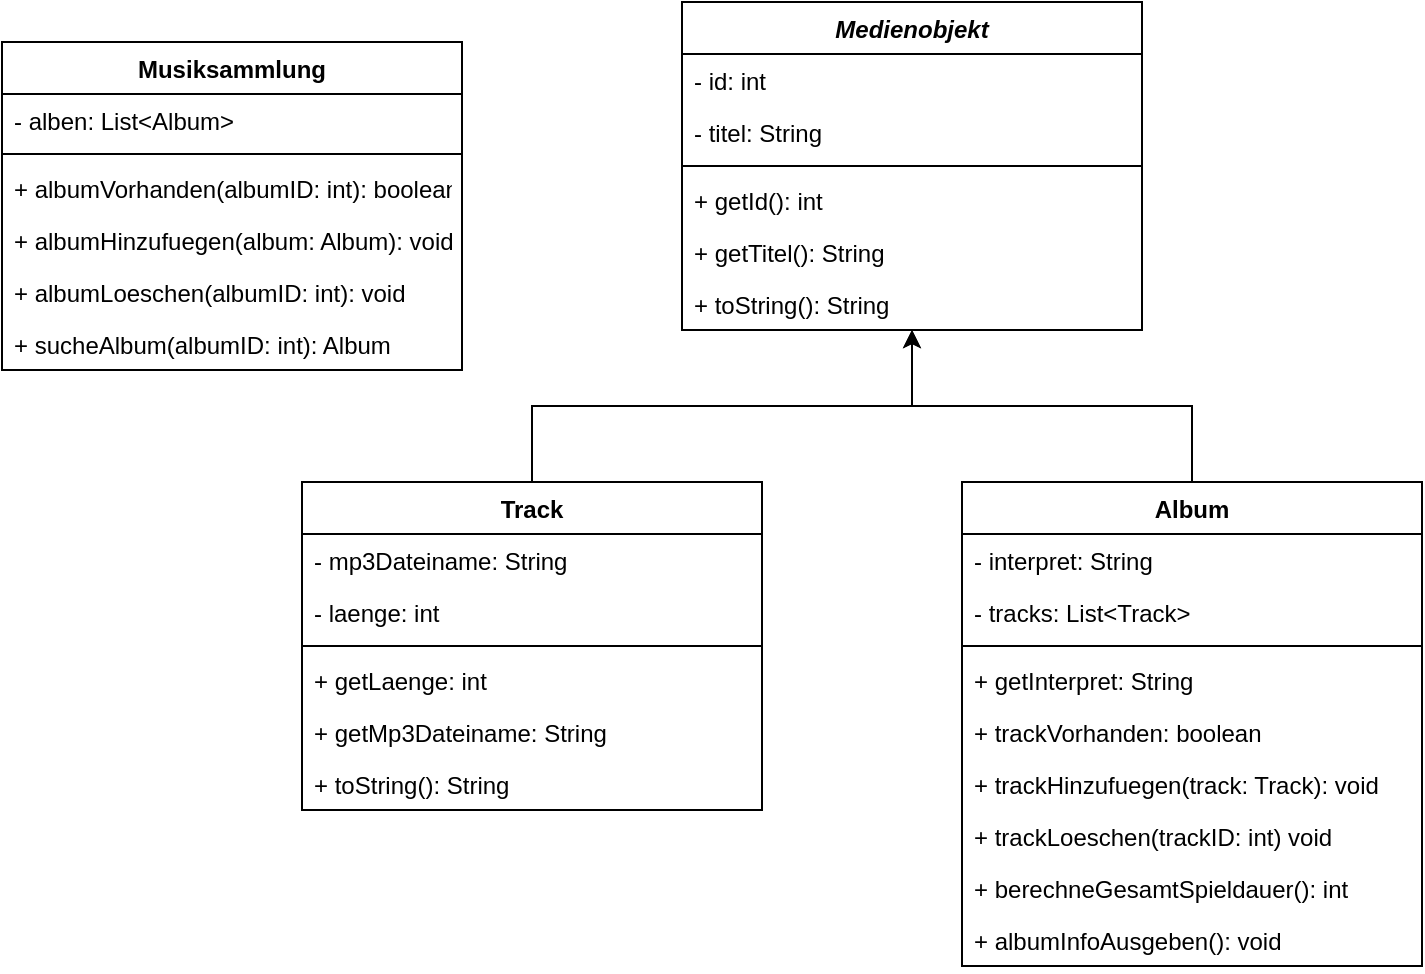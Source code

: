 <mxfile version="19.0.1" type="device"><diagram id="yWxgXPpDwMCXeVY5696g" name="Seite-1"><mxGraphModel dx="1221" dy="754" grid="1" gridSize="10" guides="1" tooltips="1" connect="1" arrows="1" fold="1" page="1" pageScale="1" pageWidth="827" pageHeight="1169" math="0" shadow="0"><root><mxCell id="0"/><mxCell id="1" parent="0"/><mxCell id="WYByQqqJRUmlVOK02F51-49" style="edgeStyle=orthogonalEdgeStyle;rounded=0;orthogonalLoop=1;jettySize=auto;html=1;" edge="1" parent="1" source="WYByQqqJRUmlVOK02F51-1" target="WYByQqqJRUmlVOK02F51-40"><mxGeometry relative="1" as="geometry"/></mxCell><mxCell id="WYByQqqJRUmlVOK02F51-1" value="Album" style="swimlane;fontStyle=1;align=center;verticalAlign=top;childLayout=stackLayout;horizontal=1;startSize=26;horizontalStack=0;resizeParent=1;resizeParentMax=0;resizeLast=0;collapsible=1;marginBottom=0;" vertex="1" parent="1"><mxGeometry x="570" y="270" width="230" height="242" as="geometry"/></mxCell><mxCell id="WYByQqqJRUmlVOK02F51-6" value="- interpret: String" style="text;strokeColor=none;fillColor=none;align=left;verticalAlign=top;spacingLeft=4;spacingRight=4;overflow=hidden;rotatable=0;points=[[0,0.5],[1,0.5]];portConstraint=eastwest;" vertex="1" parent="WYByQqqJRUmlVOK02F51-1"><mxGeometry y="26" width="230" height="26" as="geometry"/></mxCell><mxCell id="WYByQqqJRUmlVOK02F51-7" value="- tracks: List&lt;Track&gt;" style="text;strokeColor=none;fillColor=none;align=left;verticalAlign=top;spacingLeft=4;spacingRight=4;overflow=hidden;rotatable=0;points=[[0,0.5],[1,0.5]];portConstraint=eastwest;" vertex="1" parent="WYByQqqJRUmlVOK02F51-1"><mxGeometry y="52" width="230" height="26" as="geometry"/></mxCell><mxCell id="WYByQqqJRUmlVOK02F51-3" value="" style="line;strokeWidth=1;fillColor=none;align=left;verticalAlign=middle;spacingTop=-1;spacingLeft=3;spacingRight=3;rotatable=0;labelPosition=right;points=[];portConstraint=eastwest;" vertex="1" parent="WYByQqqJRUmlVOK02F51-1"><mxGeometry y="78" width="230" height="8" as="geometry"/></mxCell><mxCell id="WYByQqqJRUmlVOK02F51-9" value="+ getInterpret: String" style="text;strokeColor=none;fillColor=none;align=left;verticalAlign=top;spacingLeft=4;spacingRight=4;overflow=hidden;rotatable=0;points=[[0,0.5],[1,0.5]];portConstraint=eastwest;" vertex="1" parent="WYByQqqJRUmlVOK02F51-1"><mxGeometry y="86" width="230" height="26" as="geometry"/></mxCell><mxCell id="WYByQqqJRUmlVOK02F51-10" value="+ trackVorhanden: boolean" style="text;strokeColor=none;fillColor=none;align=left;verticalAlign=top;spacingLeft=4;spacingRight=4;overflow=hidden;rotatable=0;points=[[0,0.5],[1,0.5]];portConstraint=eastwest;" vertex="1" parent="WYByQqqJRUmlVOK02F51-1"><mxGeometry y="112" width="230" height="26" as="geometry"/></mxCell><mxCell id="WYByQqqJRUmlVOK02F51-11" value="+ trackHinzufuegen(track: Track): void" style="text;strokeColor=none;fillColor=none;align=left;verticalAlign=top;spacingLeft=4;spacingRight=4;overflow=hidden;rotatable=0;points=[[0,0.5],[1,0.5]];portConstraint=eastwest;" vertex="1" parent="WYByQqqJRUmlVOK02F51-1"><mxGeometry y="138" width="230" height="26" as="geometry"/></mxCell><mxCell id="WYByQqqJRUmlVOK02F51-12" value="+ trackLoeschen(trackID: int) void" style="text;strokeColor=none;fillColor=none;align=left;verticalAlign=top;spacingLeft=4;spacingRight=4;overflow=hidden;rotatable=0;points=[[0,0.5],[1,0.5]];portConstraint=eastwest;" vertex="1" parent="WYByQqqJRUmlVOK02F51-1"><mxGeometry y="164" width="230" height="26" as="geometry"/></mxCell><mxCell id="WYByQqqJRUmlVOK02F51-13" value="+ berechneGesamtSpieldauer(): int" style="text;strokeColor=none;fillColor=none;align=left;verticalAlign=top;spacingLeft=4;spacingRight=4;overflow=hidden;rotatable=0;points=[[0,0.5],[1,0.5]];portConstraint=eastwest;" vertex="1" parent="WYByQqqJRUmlVOK02F51-1"><mxGeometry y="190" width="230" height="26" as="geometry"/></mxCell><mxCell id="WYByQqqJRUmlVOK02F51-14" value="+ albumInfoAusgeben(): void" style="text;strokeColor=none;fillColor=none;align=left;verticalAlign=top;spacingLeft=4;spacingRight=4;overflow=hidden;rotatable=0;points=[[0,0.5],[1,0.5]];portConstraint=eastwest;" vertex="1" parent="WYByQqqJRUmlVOK02F51-1"><mxGeometry y="216" width="230" height="26" as="geometry"/></mxCell><mxCell id="WYByQqqJRUmlVOK02F51-48" style="edgeStyle=orthogonalEdgeStyle;rounded=0;orthogonalLoop=1;jettySize=auto;html=1;" edge="1" parent="1" source="WYByQqqJRUmlVOK02F51-15" target="WYByQqqJRUmlVOK02F51-40"><mxGeometry relative="1" as="geometry"/></mxCell><mxCell id="WYByQqqJRUmlVOK02F51-15" value="Track" style="swimlane;fontStyle=1;align=center;verticalAlign=top;childLayout=stackLayout;horizontal=1;startSize=26;horizontalStack=0;resizeParent=1;resizeParentMax=0;resizeLast=0;collapsible=1;marginBottom=0;" vertex="1" parent="1"><mxGeometry x="240" y="270" width="230" height="164" as="geometry"/></mxCell><mxCell id="WYByQqqJRUmlVOK02F51-18" value="- mp3Dateiname: String" style="text;strokeColor=none;fillColor=none;align=left;verticalAlign=top;spacingLeft=4;spacingRight=4;overflow=hidden;rotatable=0;points=[[0,0.5],[1,0.5]];portConstraint=eastwest;" vertex="1" parent="WYByQqqJRUmlVOK02F51-15"><mxGeometry y="26" width="230" height="26" as="geometry"/></mxCell><mxCell id="WYByQqqJRUmlVOK02F51-19" value="- laenge: int" style="text;strokeColor=none;fillColor=none;align=left;verticalAlign=top;spacingLeft=4;spacingRight=4;overflow=hidden;rotatable=0;points=[[0,0.5],[1,0.5]];portConstraint=eastwest;" vertex="1" parent="WYByQqqJRUmlVOK02F51-15"><mxGeometry y="52" width="230" height="26" as="geometry"/></mxCell><mxCell id="WYByQqqJRUmlVOK02F51-20" value="" style="line;strokeWidth=1;fillColor=none;align=left;verticalAlign=middle;spacingTop=-1;spacingLeft=3;spacingRight=3;rotatable=0;labelPosition=right;points=[];portConstraint=eastwest;" vertex="1" parent="WYByQqqJRUmlVOK02F51-15"><mxGeometry y="78" width="230" height="8" as="geometry"/></mxCell><mxCell id="WYByQqqJRUmlVOK02F51-23" value="+ getLaenge: int" style="text;strokeColor=none;fillColor=none;align=left;verticalAlign=top;spacingLeft=4;spacingRight=4;overflow=hidden;rotatable=0;points=[[0,0.5],[1,0.5]];portConstraint=eastwest;" vertex="1" parent="WYByQqqJRUmlVOK02F51-15"><mxGeometry y="86" width="230" height="26" as="geometry"/></mxCell><mxCell id="WYByQqqJRUmlVOK02F51-24" value="+ getMp3Dateiname: String" style="text;strokeColor=none;fillColor=none;align=left;verticalAlign=top;spacingLeft=4;spacingRight=4;overflow=hidden;rotatable=0;points=[[0,0.5],[1,0.5]];portConstraint=eastwest;" vertex="1" parent="WYByQqqJRUmlVOK02F51-15"><mxGeometry y="112" width="230" height="26" as="geometry"/></mxCell><mxCell id="WYByQqqJRUmlVOK02F51-25" value="+ toString(): String" style="text;strokeColor=none;fillColor=none;align=left;verticalAlign=top;spacingLeft=4;spacingRight=4;overflow=hidden;rotatable=0;points=[[0,0.5],[1,0.5]];portConstraint=eastwest;" vertex="1" parent="WYByQqqJRUmlVOK02F51-15"><mxGeometry y="138" width="230" height="26" as="geometry"/></mxCell><mxCell id="WYByQqqJRUmlVOK02F51-29" value="Musiksammlung" style="swimlane;fontStyle=1;align=center;verticalAlign=top;childLayout=stackLayout;horizontal=1;startSize=26;horizontalStack=0;resizeParent=1;resizeParentMax=0;resizeLast=0;collapsible=1;marginBottom=0;" vertex="1" parent="1"><mxGeometry x="90" y="50" width="230" height="164" as="geometry"/></mxCell><mxCell id="WYByQqqJRUmlVOK02F51-30" value="- alben: List&lt;Album&gt;" style="text;strokeColor=none;fillColor=none;align=left;verticalAlign=top;spacingLeft=4;spacingRight=4;overflow=hidden;rotatable=0;points=[[0,0.5],[1,0.5]];portConstraint=eastwest;" vertex="1" parent="WYByQqqJRUmlVOK02F51-29"><mxGeometry y="26" width="230" height="26" as="geometry"/></mxCell><mxCell id="WYByQqqJRUmlVOK02F51-34" value="" style="line;strokeWidth=1;fillColor=none;align=left;verticalAlign=middle;spacingTop=-1;spacingLeft=3;spacingRight=3;rotatable=0;labelPosition=right;points=[];portConstraint=eastwest;" vertex="1" parent="WYByQqqJRUmlVOK02F51-29"><mxGeometry y="52" width="230" height="8" as="geometry"/></mxCell><mxCell id="WYByQqqJRUmlVOK02F51-35" value="+ albumVorhanden(albumID: int): boolean" style="text;strokeColor=none;fillColor=none;align=left;verticalAlign=top;spacingLeft=4;spacingRight=4;overflow=hidden;rotatable=0;points=[[0,0.5],[1,0.5]];portConstraint=eastwest;" vertex="1" parent="WYByQqqJRUmlVOK02F51-29"><mxGeometry y="60" width="230" height="26" as="geometry"/></mxCell><mxCell id="WYByQqqJRUmlVOK02F51-36" value="+ albumHinzufuegen(album: Album): void" style="text;strokeColor=none;fillColor=none;align=left;verticalAlign=top;spacingLeft=4;spacingRight=4;overflow=hidden;rotatable=0;points=[[0,0.5],[1,0.5]];portConstraint=eastwest;" vertex="1" parent="WYByQqqJRUmlVOK02F51-29"><mxGeometry y="86" width="230" height="26" as="geometry"/></mxCell><mxCell id="WYByQqqJRUmlVOK02F51-37" value="+ albumLoeschen(albumID: int): void" style="text;strokeColor=none;fillColor=none;align=left;verticalAlign=top;spacingLeft=4;spacingRight=4;overflow=hidden;rotatable=0;points=[[0,0.5],[1,0.5]];portConstraint=eastwest;" vertex="1" parent="WYByQqqJRUmlVOK02F51-29"><mxGeometry y="112" width="230" height="26" as="geometry"/></mxCell><mxCell id="WYByQqqJRUmlVOK02F51-38" value="+ sucheAlbum(albumID: int): Album" style="text;strokeColor=none;fillColor=none;align=left;verticalAlign=top;spacingLeft=4;spacingRight=4;overflow=hidden;rotatable=0;points=[[0,0.5],[1,0.5]];portConstraint=eastwest;" vertex="1" parent="WYByQqqJRUmlVOK02F51-29"><mxGeometry y="138" width="230" height="26" as="geometry"/></mxCell><mxCell id="WYByQqqJRUmlVOK02F51-40" value="Medienobjekt" style="swimlane;fontStyle=3;align=center;verticalAlign=top;childLayout=stackLayout;horizontal=1;startSize=26;horizontalStack=0;resizeParent=1;resizeParentMax=0;resizeLast=0;collapsible=1;marginBottom=0;" vertex="1" parent="1"><mxGeometry x="430" y="30" width="230" height="164" as="geometry"/></mxCell><mxCell id="WYByQqqJRUmlVOK02F51-41" value="- id: int" style="text;strokeColor=none;fillColor=none;align=left;verticalAlign=top;spacingLeft=4;spacingRight=4;overflow=hidden;rotatable=0;points=[[0,0.5],[1,0.5]];portConstraint=eastwest;" vertex="1" parent="WYByQqqJRUmlVOK02F51-40"><mxGeometry y="26" width="230" height="26" as="geometry"/></mxCell><mxCell id="WYByQqqJRUmlVOK02F51-47" value="- titel: String" style="text;strokeColor=none;fillColor=none;align=left;verticalAlign=top;spacingLeft=4;spacingRight=4;overflow=hidden;rotatable=0;points=[[0,0.5],[1,0.5]];portConstraint=eastwest;" vertex="1" parent="WYByQqqJRUmlVOK02F51-40"><mxGeometry y="52" width="230" height="26" as="geometry"/></mxCell><mxCell id="WYByQqqJRUmlVOK02F51-42" value="" style="line;strokeWidth=1;fillColor=none;align=left;verticalAlign=middle;spacingTop=-1;spacingLeft=3;spacingRight=3;rotatable=0;labelPosition=right;points=[];portConstraint=eastwest;" vertex="1" parent="WYByQqqJRUmlVOK02F51-40"><mxGeometry y="78" width="230" height="8" as="geometry"/></mxCell><mxCell id="WYByQqqJRUmlVOK02F51-43" value="+ getId(): int" style="text;strokeColor=none;fillColor=none;align=left;verticalAlign=top;spacingLeft=4;spacingRight=4;overflow=hidden;rotatable=0;points=[[0,0.5],[1,0.5]];portConstraint=eastwest;" vertex="1" parent="WYByQqqJRUmlVOK02F51-40"><mxGeometry y="86" width="230" height="26" as="geometry"/></mxCell><mxCell id="WYByQqqJRUmlVOK02F51-44" value="+ getTitel(): String" style="text;strokeColor=none;fillColor=none;align=left;verticalAlign=top;spacingLeft=4;spacingRight=4;overflow=hidden;rotatable=0;points=[[0,0.5],[1,0.5]];portConstraint=eastwest;" vertex="1" parent="WYByQqqJRUmlVOK02F51-40"><mxGeometry y="112" width="230" height="26" as="geometry"/></mxCell><mxCell id="WYByQqqJRUmlVOK02F51-45" value="+ toString(): String" style="text;strokeColor=none;fillColor=none;align=left;verticalAlign=top;spacingLeft=4;spacingRight=4;overflow=hidden;rotatable=0;points=[[0,0.5],[1,0.5]];portConstraint=eastwest;" vertex="1" parent="WYByQqqJRUmlVOK02F51-40"><mxGeometry y="138" width="230" height="26" as="geometry"/></mxCell></root></mxGraphModel></diagram></mxfile>
